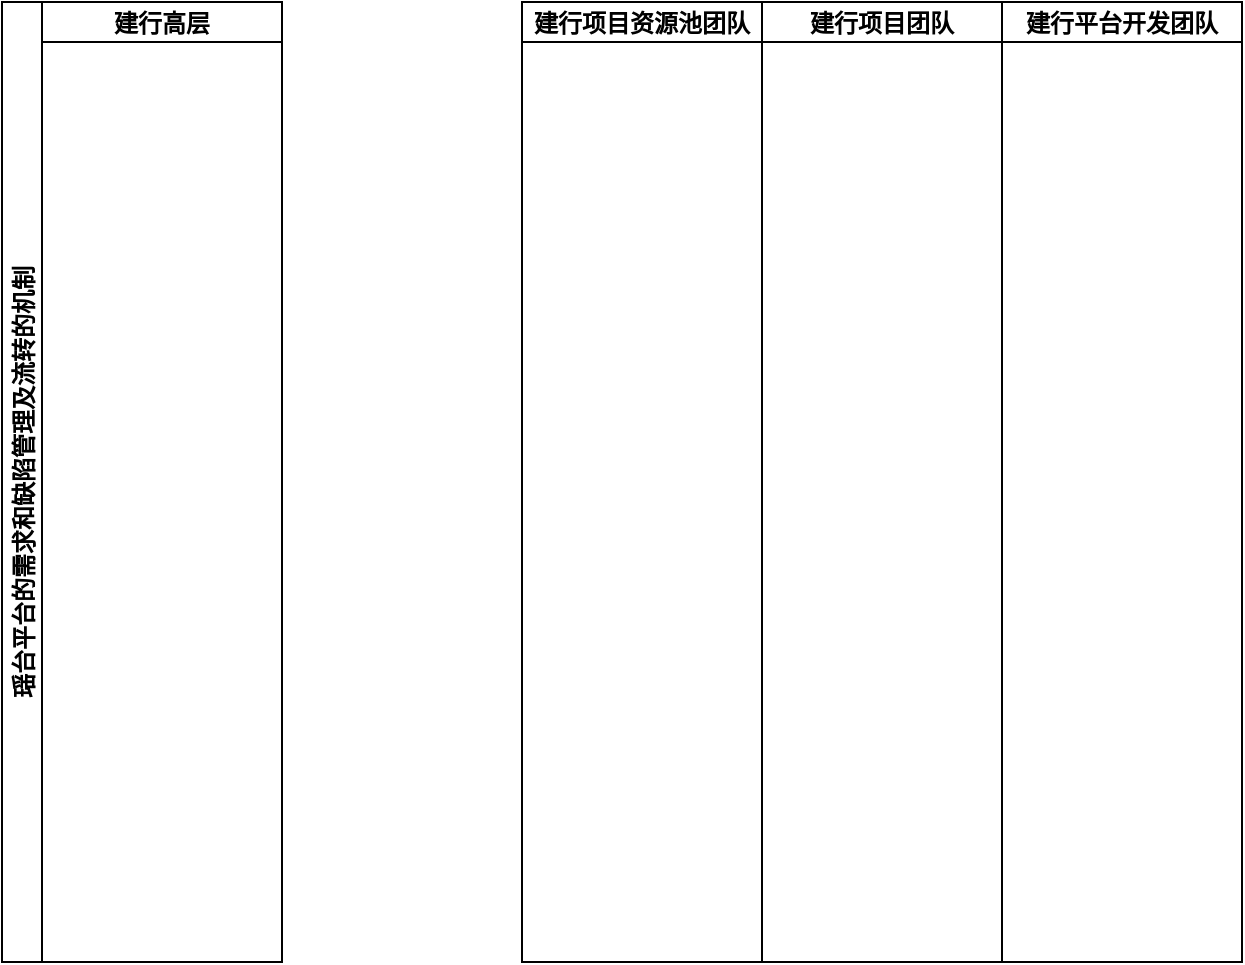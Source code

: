 <mxfile version="15.2.2" type="github">
  <diagram id="EKybde87Ft661kJ4t00Z" name="Page-1">
    <mxGraphModel dx="1234" dy="468" grid="1" gridSize="10" guides="1" tooltips="1" connect="1" arrows="1" fold="1" page="1" pageScale="1" pageWidth="827" pageHeight="1169" math="0" shadow="0">
      <root>
        <mxCell id="0" />
        <mxCell id="1" parent="0" />
        <mxCell id="Ft2iugiApCw_Q3Kf73hO-1" value="瑶台平台的需求和缺陷管理及流转的机制" style="swimlane;childLayout=stackLayout;resizeParent=1;resizeParentMax=0;startSize=20;horizontal=0;horizontalStack=1;" vertex="1" parent="1">
          <mxGeometry x="210" y="930" width="140" height="480" as="geometry" />
        </mxCell>
        <mxCell id="Ft2iugiApCw_Q3Kf73hO-4" value="建行高层" style="swimlane;startSize=20;" vertex="1" parent="Ft2iugiApCw_Q3Kf73hO-1">
          <mxGeometry x="20" width="120" height="480" as="geometry" />
        </mxCell>
        <mxCell id="Ft2iugiApCw_Q3Kf73hO-3" value="建行平台开发团队" style="swimlane;startSize=20;" vertex="1" parent="1">
          <mxGeometry x="710" y="930" width="120" height="480" as="geometry" />
        </mxCell>
        <mxCell id="Ft2iugiApCw_Q3Kf73hO-5" value="建行项目团队" style="swimlane;startSize=20;" vertex="1" parent="1">
          <mxGeometry x="590" y="930" width="120" height="480" as="geometry" />
        </mxCell>
        <mxCell id="Ft2iugiApCw_Q3Kf73hO-2" value="建行项目资源池团队" style="swimlane;startSize=20;" vertex="1" parent="1">
          <mxGeometry x="470" y="930" width="120" height="480" as="geometry" />
        </mxCell>
      </root>
    </mxGraphModel>
  </diagram>
</mxfile>
